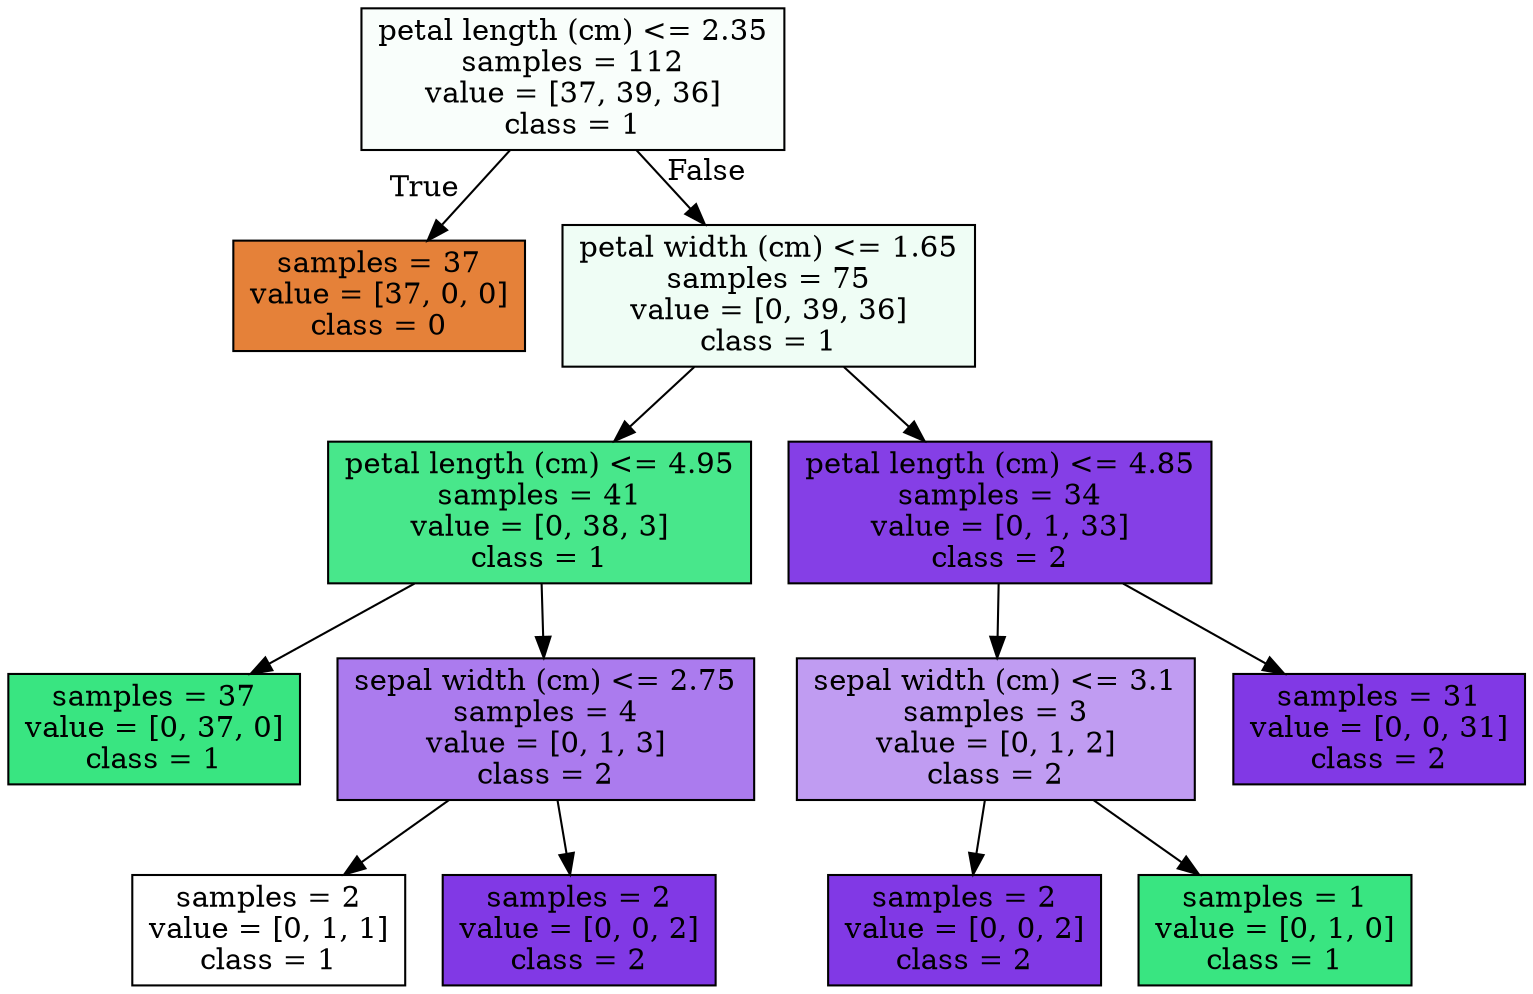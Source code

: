 digraph Tree {
node [shape=box, style="filled", color="black"] ;
0 [label="petal length (cm) <= 2.35\nsamples = 112\nvalue = [37, 39, 36]\nclass = 1", fillcolor="#39e58107"] ;
1 [label="samples = 37\nvalue = [37, 0, 0]\nclass = 0", fillcolor="#e58139ff"] ;
0 -> 1 [labeldistance=2.5, labelangle=45, headlabel="True"] ;
2 [label="petal width (cm) <= 1.65\nsamples = 75\nvalue = [0, 39, 36]\nclass = 1", fillcolor="#39e58114"] ;
0 -> 2 [labeldistance=2.5, labelangle=-45, headlabel="False"] ;
3 [label="petal length (cm) <= 4.95\nsamples = 41\nvalue = [0, 38, 3]\nclass = 1", fillcolor="#39e581eb"] ;
2 -> 3 ;
4 [label="samples = 37\nvalue = [0, 37, 0]\nclass = 1", fillcolor="#39e581ff"] ;
3 -> 4 ;
5 [label="sepal width (cm) <= 2.75\nsamples = 4\nvalue = [0, 1, 3]\nclass = 2", fillcolor="#8139e5aa"] ;
3 -> 5 ;
6 [label="samples = 2\nvalue = [0, 1, 1]\nclass = 1", fillcolor="#39e58100"] ;
5 -> 6 ;
7 [label="samples = 2\nvalue = [0, 0, 2]\nclass = 2", fillcolor="#8139e5ff"] ;
5 -> 7 ;
8 [label="petal length (cm) <= 4.85\nsamples = 34\nvalue = [0, 1, 33]\nclass = 2", fillcolor="#8139e5f7"] ;
2 -> 8 ;
9 [label="sepal width (cm) <= 3.1\nsamples = 3\nvalue = [0, 1, 2]\nclass = 2", fillcolor="#8139e57f"] ;
8 -> 9 ;
10 [label="samples = 2\nvalue = [0, 0, 2]\nclass = 2", fillcolor="#8139e5ff"] ;
9 -> 10 ;
11 [label="samples = 1\nvalue = [0, 1, 0]\nclass = 1", fillcolor="#39e581ff"] ;
9 -> 11 ;
12 [label="samples = 31\nvalue = [0, 0, 31]\nclass = 2", fillcolor="#8139e5ff"] ;
8 -> 12 ;
}